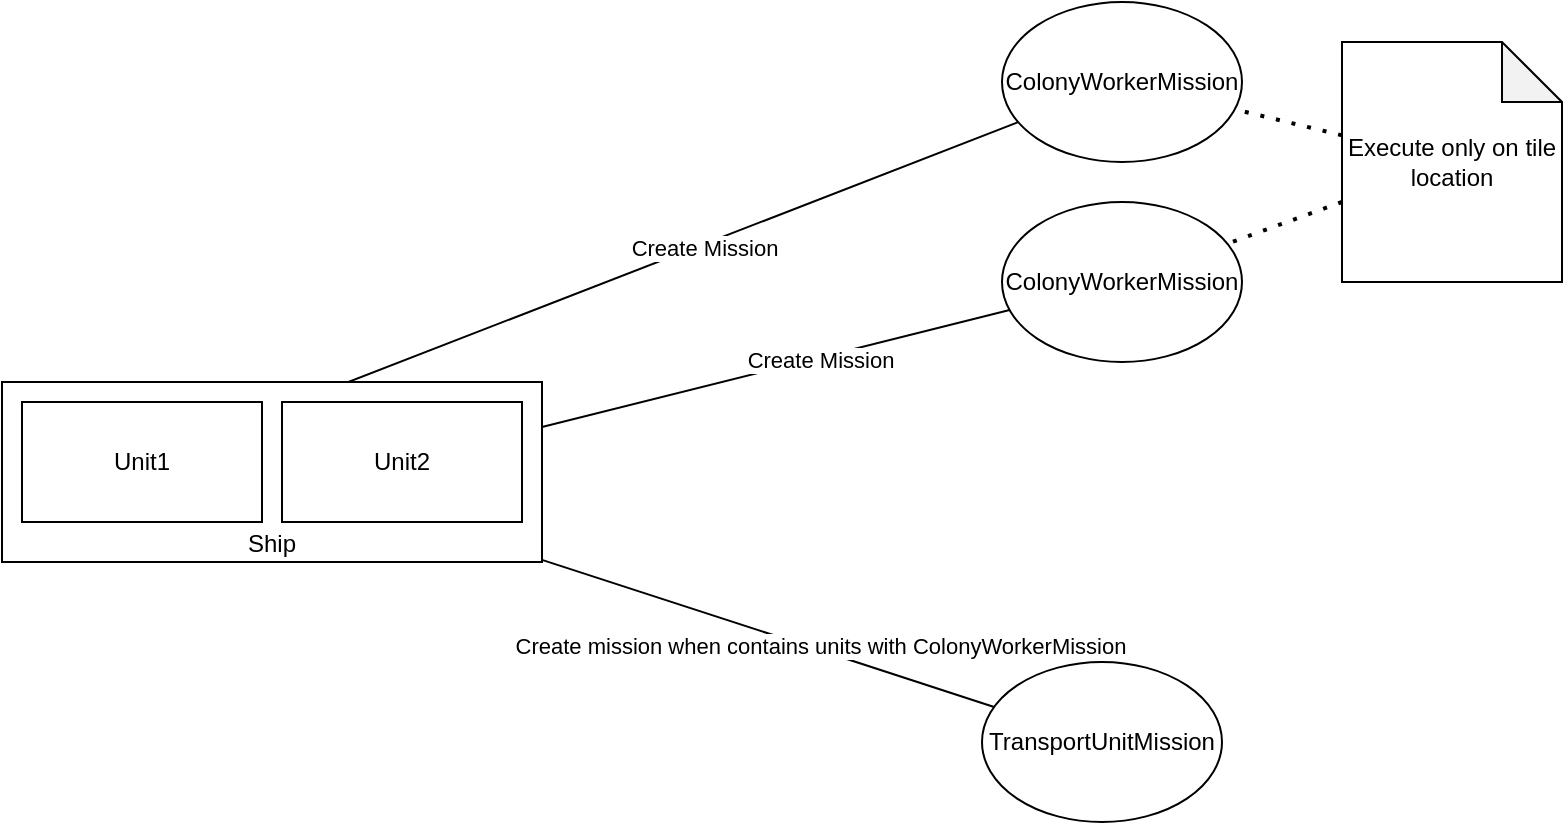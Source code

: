 <mxfile version="14.1.6"><diagram id="urs30GK8yjxeof-Is9dO" name="Page-1"><mxGraphModel dx="1422" dy="754" grid="1" gridSize="10" guides="1" tooltips="1" connect="1" arrows="1" fold="1" page="1" pageScale="1" pageWidth="827" pageHeight="1169" math="0" shadow="0"><root><mxCell id="0"/><mxCell id="1" parent="0"/><mxCell id="WWezqg27tmM-Q2-KQMAF-89" value="&lt;div&gt;ColonyWorkerMission&lt;/div&gt;" style="ellipse;whiteSpace=wrap;html=1;" vertex="1" parent="1"><mxGeometry x="540" y="30" width="120" height="80" as="geometry"/></mxCell><mxCell id="WWezqg27tmM-Q2-KQMAF-90" value="&lt;div&gt;ColonyWorkerMission&lt;/div&gt;" style="ellipse;whiteSpace=wrap;html=1;" vertex="1" parent="1"><mxGeometry x="540" y="130" width="120" height="80" as="geometry"/></mxCell><mxCell id="WWezqg27tmM-Q2-KQMAF-91" value="TransportUnitMission" style="ellipse;whiteSpace=wrap;html=1;" vertex="1" parent="1"><mxGeometry x="530" y="360" width="120" height="80" as="geometry"/></mxCell><mxCell id="WWezqg27tmM-Q2-KQMAF-92" value="" style="endArrow=none;html=1;" edge="1" parent="1" source="WWezqg27tmM-Q2-KQMAF-90" target="WWezqg27tmM-Q2-KQMAF-87"><mxGeometry width="50" height="50" relative="1" as="geometry"><mxPoint x="390" y="410" as="sourcePoint"/><mxPoint x="440" y="360" as="targetPoint"/></mxGeometry></mxCell><mxCell id="WWezqg27tmM-Q2-KQMAF-96" value="&lt;div&gt;Create Mission&lt;/div&gt;" style="edgeLabel;html=1;align=center;verticalAlign=middle;resizable=0;points=[];" vertex="1" connectable="0" parent="WWezqg27tmM-Q2-KQMAF-92"><mxGeometry x="-0.218" y="1" relative="1" as="geometry"><mxPoint as="offset"/></mxGeometry></mxCell><object label="" id="WWezqg27tmM-Q2-KQMAF-93"><mxCell style="endArrow=none;html=1;" edge="1" parent="1" source="WWezqg27tmM-Q2-KQMAF-89" target="WWezqg27tmM-Q2-KQMAF-86"><mxGeometry width="50" height="50" relative="1" as="geometry"><mxPoint x="390" y="410" as="sourcePoint"/><mxPoint x="440" y="360" as="targetPoint"/></mxGeometry></mxCell></object><mxCell id="WWezqg27tmM-Q2-KQMAF-95" value="&lt;div&gt;Create Mission&lt;/div&gt;" style="edgeLabel;html=1;align=center;verticalAlign=middle;resizable=0;points=[];" vertex="1" connectable="0" parent="WWezqg27tmM-Q2-KQMAF-93"><mxGeometry x="-0.164" y="1" relative="1" as="geometry"><mxPoint as="offset"/></mxGeometry></mxCell><mxCell id="WWezqg27tmM-Q2-KQMAF-97" value="" style="endArrow=none;html=1;" edge="1" parent="1" source="WWezqg27tmM-Q2-KQMAF-91" target="WWezqg27tmM-Q2-KQMAF-88"><mxGeometry width="50" height="50" relative="1" as="geometry"><mxPoint x="390" y="410" as="sourcePoint"/><mxPoint x="440" y="360" as="targetPoint"/></mxGeometry></mxCell><mxCell id="WWezqg27tmM-Q2-KQMAF-98" value="Create mission when contains units with ColonyWorkerMission" style="edgeLabel;html=1;align=center;verticalAlign=middle;resizable=0;points=[];" vertex="1" connectable="0" parent="WWezqg27tmM-Q2-KQMAF-97"><mxGeometry x="-0.222" y="-2" relative="1" as="geometry"><mxPoint as="offset"/></mxGeometry></mxCell><mxCell id="WWezqg27tmM-Q2-KQMAF-102" value="Execute only on tile location" style="shape=note;whiteSpace=wrap;html=1;backgroundOutline=1;darkOpacity=0.05;" vertex="1" parent="1"><mxGeometry x="710" y="50" width="110" height="120" as="geometry"/></mxCell><mxCell id="WWezqg27tmM-Q2-KQMAF-104" value="" style="endArrow=none;dashed=1;html=1;dashPattern=1 3;strokeWidth=2;" edge="1" parent="1" source="WWezqg27tmM-Q2-KQMAF-102" target="WWezqg27tmM-Q2-KQMAF-89"><mxGeometry width="50" height="50" relative="1" as="geometry"><mxPoint x="390" y="390" as="sourcePoint"/><mxPoint x="440" y="340" as="targetPoint"/></mxGeometry></mxCell><mxCell id="WWezqg27tmM-Q2-KQMAF-105" value="" style="endArrow=none;dashed=1;html=1;dashPattern=1 3;strokeWidth=2;" edge="1" parent="1" source="WWezqg27tmM-Q2-KQMAF-102" target="WWezqg27tmM-Q2-KQMAF-90"><mxGeometry width="50" height="50" relative="1" as="geometry"><mxPoint x="660" y="290" as="sourcePoint"/><mxPoint x="710" y="240" as="targetPoint"/></mxGeometry></mxCell><mxCell id="WWezqg27tmM-Q2-KQMAF-107" value="" style="group" vertex="1" connectable="0" parent="1"><mxGeometry x="40" y="220" width="270" height="90" as="geometry"/></mxCell><mxCell id="WWezqg27tmM-Q2-KQMAF-106" value="" style="group" vertex="1" connectable="0" parent="WWezqg27tmM-Q2-KQMAF-107"><mxGeometry width="270" height="90" as="geometry"/></mxCell><mxCell id="WWezqg27tmM-Q2-KQMAF-88" value="Ship" style="rounded=0;whiteSpace=wrap;html=1;verticalAlign=bottom;" vertex="1" parent="WWezqg27tmM-Q2-KQMAF-106"><mxGeometry width="270" height="90" as="geometry"/></mxCell><mxCell id="WWezqg27tmM-Q2-KQMAF-86" value="Unit1" style="rounded=0;whiteSpace=wrap;html=1;" vertex="1" parent="WWezqg27tmM-Q2-KQMAF-106"><mxGeometry x="10" y="10" width="120" height="60" as="geometry"/></mxCell><mxCell id="WWezqg27tmM-Q2-KQMAF-87" value="Unit2" style="rounded=0;whiteSpace=wrap;html=1;" vertex="1" parent="WWezqg27tmM-Q2-KQMAF-107"><mxGeometry x="140" y="10" width="120" height="60" as="geometry"/></mxCell></root></mxGraphModel></diagram></mxfile>